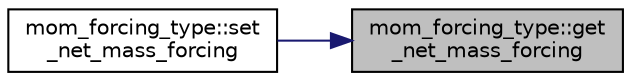 digraph "mom_forcing_type::get_net_mass_forcing"
{
 // INTERACTIVE_SVG=YES
 // LATEX_PDF_SIZE
  edge [fontname="Helvetica",fontsize="10",labelfontname="Helvetica",labelfontsize="10"];
  node [fontname="Helvetica",fontsize="10",shape=record];
  rankdir="RL";
  Node1 [label="mom_forcing_type::get\l_net_mass_forcing",height=0.2,width=0.4,color="black", fillcolor="grey75", style="filled", fontcolor="black",tooltip="This subroutine calculates determines the net mass source to the ocean from a (thermodynamic) forcing..."];
  Node1 -> Node2 [dir="back",color="midnightblue",fontsize="10",style="solid",fontname="Helvetica"];
  Node2 [label="mom_forcing_type::set\l_net_mass_forcing",height=0.2,width=0.4,color="black", fillcolor="white", style="filled",URL="$namespacemom__forcing__type.html#a376320339bb7c8b234e2e6d1b074d0dc",tooltip="This subroutine determines the net mass source to the ocean from a (thermodynamic) forcing type and s..."];
}
